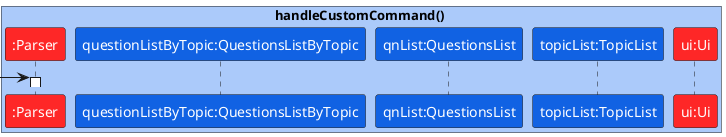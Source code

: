 @startuml
skinparam ParticipantFontColor #FFFFFF

box handleCustomCommand() #ABCAFA
participant ":Parser" as Parser #FE2727
participant "questionListByTopic:QuestionsListByTopic" as QuestionsListByTopic #1162E3
participant "qnList:QuestionsList" as QuestionsList #1162E3
participant "topicList:TopicList" as TopicList #1162E3
participant "ui:Ui" as Ui #FE2727
end box

-> Parser:
activate Parser


@enduml
